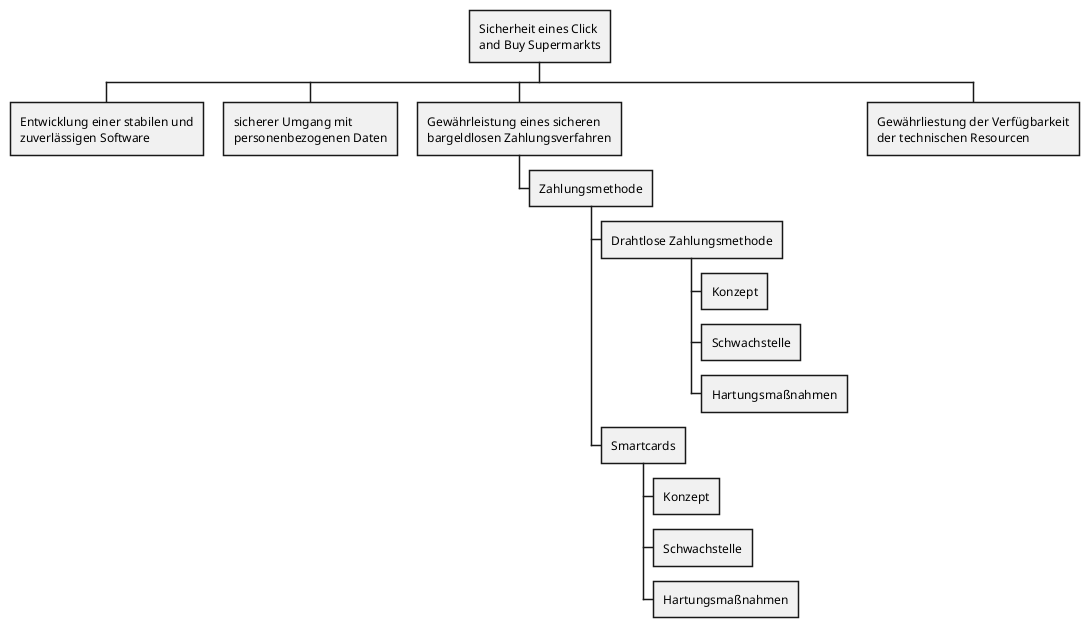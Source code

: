 @startwbs
*:Sicherheit eines Click 
and Buy Supermarkts;
**:Entwicklung einer stabilen und
zuverlässigen Software;
**:sicherer Umgang mit
personenbezogenen Daten;
**:Gewährleistung eines sicheren
bargeldlosen Zahlungsverfahren;
*** Zahlungsmethode
**** Drahtlose Zahlungsmethode
***** Konzept
***** Schwachstelle
***** Hartungsmaßnahmen
**** Smartcards
***** Konzept
***** Schwachstelle
***** Hartungsmaßnahmen
**:Gewährliestung der Verfügbarkeit 
der technischen Resourcen;
@endwbs